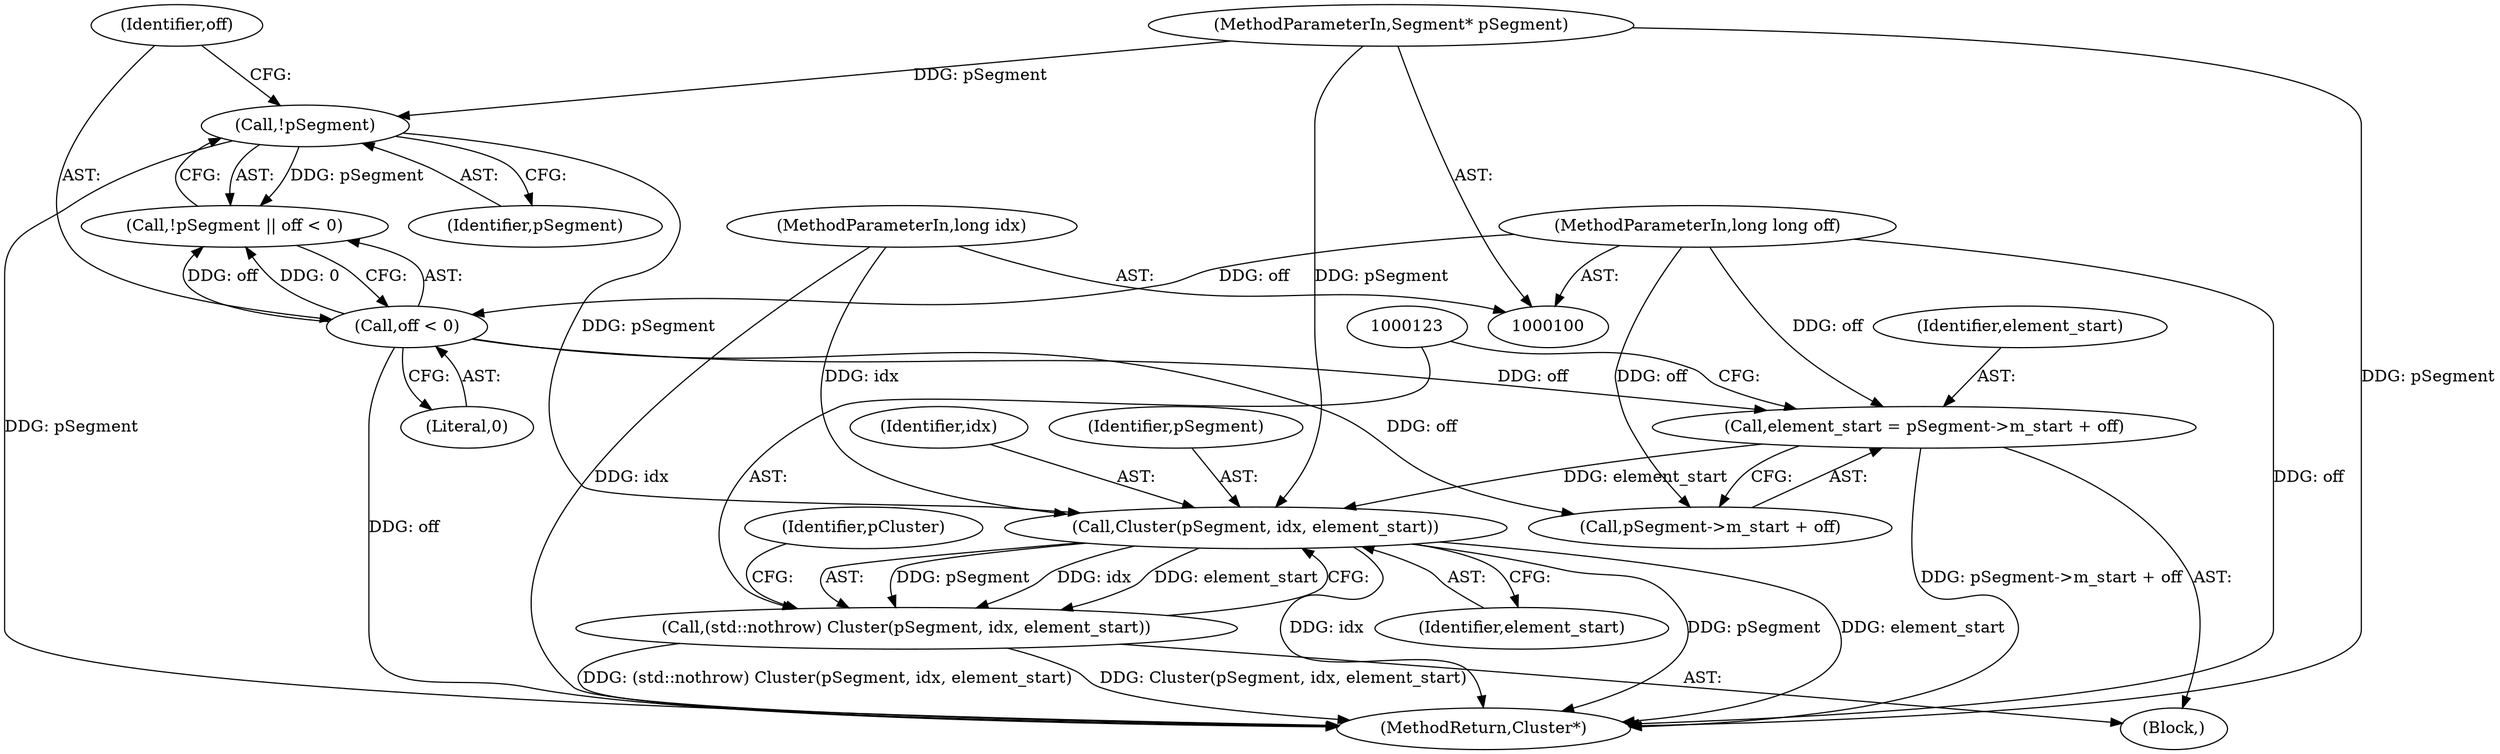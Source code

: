 digraph "0_Android_cc274e2abe8b2a6698a5c47d8aa4bb45f1f9538d_2@pointer" {
"1000124" [label="(Call,Cluster(pSegment, idx, element_start))"];
"1000107" [label="(Call,!pSegment)"];
"1000101" [label="(MethodParameterIn,Segment* pSegment)"];
"1000102" [label="(MethodParameterIn,long idx)"];
"1000115" [label="(Call,element_start = pSegment->m_start + off)"];
"1000109" [label="(Call,off < 0)"];
"1000103" [label="(MethodParameterIn,long long off)"];
"1000122" [label="(Call,(std::nothrow) Cluster(pSegment, idx, element_start))"];
"1000115" [label="(Call,element_start = pSegment->m_start + off)"];
"1000106" [label="(Call,!pSegment || off < 0)"];
"1000126" [label="(Identifier,idx)"];
"1000108" [label="(Identifier,pSegment)"];
"1000122" [label="(Call,(std::nothrow) Cluster(pSegment, idx, element_start))"];
"1000130" [label="(MethodReturn,Cluster*)"];
"1000104" [label="(Block,)"];
"1000102" [label="(MethodParameterIn,long idx)"];
"1000110" [label="(Identifier,off)"];
"1000111" [label="(Literal,0)"];
"1000125" [label="(Identifier,pSegment)"];
"1000107" [label="(Call,!pSegment)"];
"1000116" [label="(Identifier,element_start)"];
"1000103" [label="(MethodParameterIn,long long off)"];
"1000117" [label="(Call,pSegment->m_start + off)"];
"1000129" [label="(Identifier,pCluster)"];
"1000127" [label="(Identifier,element_start)"];
"1000109" [label="(Call,off < 0)"];
"1000101" [label="(MethodParameterIn,Segment* pSegment)"];
"1000124" [label="(Call,Cluster(pSegment, idx, element_start))"];
"1000124" -> "1000122"  [label="AST: "];
"1000124" -> "1000127"  [label="CFG: "];
"1000125" -> "1000124"  [label="AST: "];
"1000126" -> "1000124"  [label="AST: "];
"1000127" -> "1000124"  [label="AST: "];
"1000122" -> "1000124"  [label="CFG: "];
"1000124" -> "1000130"  [label="DDG: idx"];
"1000124" -> "1000130"  [label="DDG: pSegment"];
"1000124" -> "1000130"  [label="DDG: element_start"];
"1000124" -> "1000122"  [label="DDG: pSegment"];
"1000124" -> "1000122"  [label="DDG: idx"];
"1000124" -> "1000122"  [label="DDG: element_start"];
"1000107" -> "1000124"  [label="DDG: pSegment"];
"1000101" -> "1000124"  [label="DDG: pSegment"];
"1000102" -> "1000124"  [label="DDG: idx"];
"1000115" -> "1000124"  [label="DDG: element_start"];
"1000107" -> "1000106"  [label="AST: "];
"1000107" -> "1000108"  [label="CFG: "];
"1000108" -> "1000107"  [label="AST: "];
"1000110" -> "1000107"  [label="CFG: "];
"1000106" -> "1000107"  [label="CFG: "];
"1000107" -> "1000130"  [label="DDG: pSegment"];
"1000107" -> "1000106"  [label="DDG: pSegment"];
"1000101" -> "1000107"  [label="DDG: pSegment"];
"1000101" -> "1000100"  [label="AST: "];
"1000101" -> "1000130"  [label="DDG: pSegment"];
"1000102" -> "1000100"  [label="AST: "];
"1000102" -> "1000130"  [label="DDG: idx"];
"1000115" -> "1000104"  [label="AST: "];
"1000115" -> "1000117"  [label="CFG: "];
"1000116" -> "1000115"  [label="AST: "];
"1000117" -> "1000115"  [label="AST: "];
"1000123" -> "1000115"  [label="CFG: "];
"1000115" -> "1000130"  [label="DDG: pSegment->m_start + off"];
"1000109" -> "1000115"  [label="DDG: off"];
"1000103" -> "1000115"  [label="DDG: off"];
"1000109" -> "1000106"  [label="AST: "];
"1000109" -> "1000111"  [label="CFG: "];
"1000110" -> "1000109"  [label="AST: "];
"1000111" -> "1000109"  [label="AST: "];
"1000106" -> "1000109"  [label="CFG: "];
"1000109" -> "1000130"  [label="DDG: off"];
"1000109" -> "1000106"  [label="DDG: off"];
"1000109" -> "1000106"  [label="DDG: 0"];
"1000103" -> "1000109"  [label="DDG: off"];
"1000109" -> "1000117"  [label="DDG: off"];
"1000103" -> "1000100"  [label="AST: "];
"1000103" -> "1000130"  [label="DDG: off"];
"1000103" -> "1000117"  [label="DDG: off"];
"1000122" -> "1000104"  [label="AST: "];
"1000123" -> "1000122"  [label="AST: "];
"1000129" -> "1000122"  [label="CFG: "];
"1000122" -> "1000130"  [label="DDG: (std::nothrow) Cluster(pSegment, idx, element_start)"];
"1000122" -> "1000130"  [label="DDG: Cluster(pSegment, idx, element_start)"];
}
